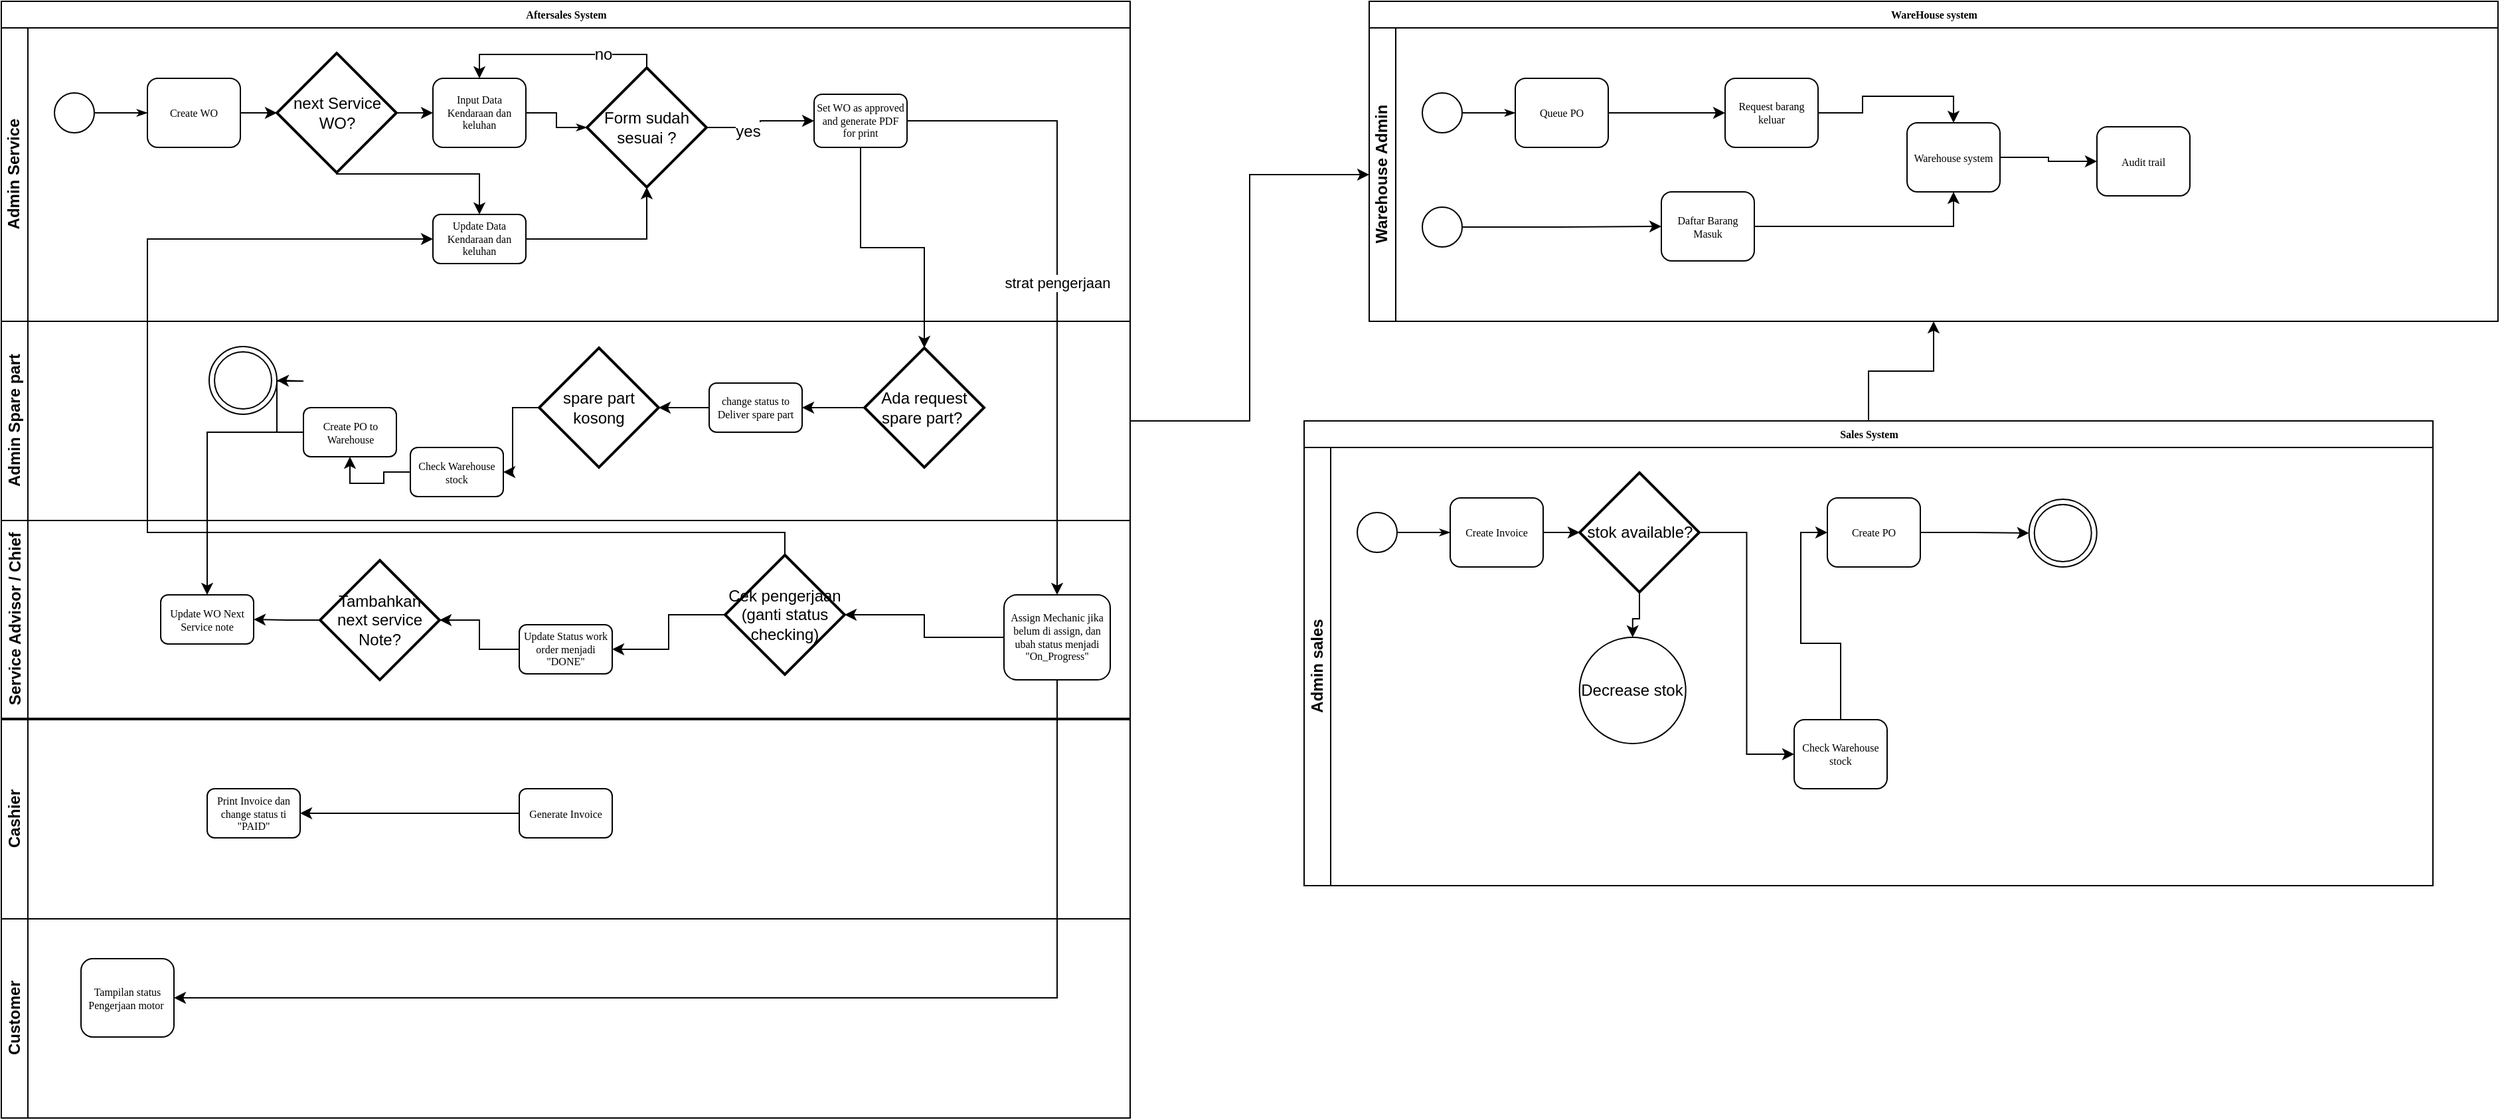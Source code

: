 <mxfile pages="1" version="11.2.3" type="github"><diagram name="Page-1" id="c7488fd3-1785-93aa-aadb-54a6760d102a"><mxGraphModel dx="1038" dy="588" grid="1" gridSize="10" guides="1" tooltips="1" connect="1" arrows="1" fold="1" page="1" pageScale="1" pageWidth="1100" pageHeight="850" background="#ffffff" math="0" shadow="0"><root><mxCell id="0"/><mxCell id="1" parent="0"/><mxCell id="2b4e8129b02d487f-1" value="Aftersales System" style="swimlane;html=1;childLayout=stackLayout;horizontal=1;startSize=20;horizontalStack=0;rounded=0;shadow=0;labelBackgroundColor=none;strokeColor=#000000;strokeWidth=1;fillColor=#ffffff;fontFamily=Verdana;fontSize=8;fontColor=#000000;align=center;" parent="1" vertex="1"><mxGeometry x="180" y="70" width="850" height="841" as="geometry"/></mxCell><mxCell id="sKlVujvYiWTSik_ec8Vi-46" style="edgeStyle=orthogonalEdgeStyle;rounded=0;orthogonalLoop=1;jettySize=auto;html=1;entryX=0.5;entryY=0;entryDx=0;entryDy=0;entryPerimeter=0;" parent="2b4e8129b02d487f-1" source="2b4e8129b02d487f-12" target="sKlVujvYiWTSik_ec8Vi-45" edge="1"><mxGeometry relative="1" as="geometry"/></mxCell><mxCell id="sKlVujvYiWTSik_ec8Vi-65" style="edgeStyle=orthogonalEdgeStyle;rounded=0;orthogonalLoop=1;jettySize=auto;html=1;entryX=0;entryY=0.5;entryDx=0;entryDy=0;exitX=0.5;exitY=0;exitDx=0;exitDy=0;exitPerimeter=0;" parent="2b4e8129b02d487f-1" source="sKlVujvYiWTSik_ec8Vi-61" target="sKlVujvYiWTSik_ec8Vi-54" edge="1"><mxGeometry relative="1" as="geometry"><Array as="points"><mxPoint x="590" y="400"/><mxPoint x="110" y="400"/><mxPoint x="110" y="179"/></Array></mxGeometry></mxCell><mxCell id="2b4e8129b02d487f-2" value="Admin Service" style="swimlane;html=1;startSize=20;horizontal=0;" parent="2b4e8129b02d487f-1" vertex="1"><mxGeometry y="20" width="850" height="221" as="geometry"><mxRectangle y="20" width="680" height="100" as="alternateBounds"/></mxGeometry></mxCell><mxCell id="2b4e8129b02d487f-18" style="edgeStyle=orthogonalEdgeStyle;rounded=0;html=1;labelBackgroundColor=none;startArrow=none;startFill=0;startSize=5;endArrow=classicThin;endFill=1;endSize=5;jettySize=auto;orthogonalLoop=1;strokeColor=#000000;strokeWidth=1;fontFamily=Verdana;fontSize=8;fontColor=#000000;entryX=0;entryY=0.5;entryDx=0;entryDy=0;" parent="2b4e8129b02d487f-2" source="2b4e8129b02d487f-5" target="sKlVujvYiWTSik_ec8Vi-68" edge="1"><mxGeometry relative="1" as="geometry"><mxPoint x="170" y="64" as="targetPoint"/></mxGeometry></mxCell><mxCell id="2b4e8129b02d487f-5" value="" style="ellipse;whiteSpace=wrap;html=1;rounded=0;shadow=0;labelBackgroundColor=none;strokeColor=#000000;strokeWidth=1;fillColor=#ffffff;fontFamily=Verdana;fontSize=8;fontColor=#000000;align=center;" parent="2b4e8129b02d487f-2" vertex="1"><mxGeometry x="40" y="49" width="30" height="30" as="geometry"/></mxCell><mxCell id="2b4e8129b02d487f-6" value="Input Data Kendaraan dan keluhan" style="rounded=1;whiteSpace=wrap;html=1;shadow=0;labelBackgroundColor=none;strokeColor=#000000;strokeWidth=1;fillColor=#ffffff;fontFamily=Verdana;fontSize=8;fontColor=#000000;align=center;" parent="2b4e8129b02d487f-2" vertex="1"><mxGeometry x="325" y="38" width="70" height="52" as="geometry"/></mxCell><mxCell id="2b4e8129b02d487f-12" value="Set WO as approved and generate PDF for print" style="rounded=1;whiteSpace=wrap;html=1;shadow=0;labelBackgroundColor=none;strokeColor=#000000;strokeWidth=1;fillColor=#ffffff;fontFamily=Verdana;fontSize=8;fontColor=#000000;align=center;" parent="2b4e8129b02d487f-2" vertex="1"><mxGeometry x="612" y="50" width="70" height="40" as="geometry"/></mxCell><mxCell id="2b4e8129b02d487f-24" style="edgeStyle=orthogonalEdgeStyle;rounded=0;html=1;labelBackgroundColor=none;startArrow=none;startFill=0;startSize=5;endArrow=classicThin;endFill=1;endSize=5;jettySize=auto;orthogonalLoop=1;strokeColor=#000000;strokeWidth=1;fontFamily=Verdana;fontSize=8;fontColor=#000000;entryX=0;entryY=0.5;entryDx=0;entryDy=0;entryPerimeter=0;" parent="2b4e8129b02d487f-2" source="2b4e8129b02d487f-6" target="sKlVujvYiWTSik_ec8Vi-33" edge="1"><mxGeometry relative="1" as="geometry"><mxPoint x="425" y="100" as="targetPoint"/></mxGeometry></mxCell><mxCell id="sKlVujvYiWTSik_ec8Vi-34" style="edgeStyle=orthogonalEdgeStyle;rounded=0;orthogonalLoop=1;jettySize=auto;html=1;entryX=0.5;entryY=0;entryDx=0;entryDy=0;exitX=0.5;exitY=0;exitDx=0;exitDy=0;exitPerimeter=0;" parent="2b4e8129b02d487f-2" source="sKlVujvYiWTSik_ec8Vi-33" target="2b4e8129b02d487f-6" edge="1"><mxGeometry relative="1" as="geometry"><Array as="points"><mxPoint x="486" y="20"/><mxPoint x="360" y="20"/></Array></mxGeometry></mxCell><mxCell id="sKlVujvYiWTSik_ec8Vi-35" value="no" style="text;html=1;resizable=0;points=[];align=center;verticalAlign=middle;labelBackgroundColor=#ffffff;" parent="sKlVujvYiWTSik_ec8Vi-34" vertex="1" connectable="0"><mxGeometry x="-0.443" relative="1" as="geometry"><mxPoint as="offset"/></mxGeometry></mxCell><mxCell id="sKlVujvYiWTSik_ec8Vi-36" style="edgeStyle=orthogonalEdgeStyle;rounded=0;orthogonalLoop=1;jettySize=auto;html=1;entryX=0;entryY=0.5;entryDx=0;entryDy=0;" parent="2b4e8129b02d487f-2" source="sKlVujvYiWTSik_ec8Vi-33" target="2b4e8129b02d487f-12" edge="1"><mxGeometry relative="1" as="geometry"/></mxCell><mxCell id="sKlVujvYiWTSik_ec8Vi-37" value="yes" style="text;html=1;resizable=0;points=[];align=center;verticalAlign=middle;labelBackgroundColor=#ffffff;" parent="sKlVujvYiWTSik_ec8Vi-36" vertex="1" connectable="0"><mxGeometry x="-0.289" y="-3" relative="1" as="geometry"><mxPoint as="offset"/></mxGeometry></mxCell><mxCell id="sKlVujvYiWTSik_ec8Vi-33" value="Form sudah sesuai ?" style="strokeWidth=2;html=1;shape=mxgraph.flowchart.decision;whiteSpace=wrap;" parent="2b4e8129b02d487f-2" vertex="1"><mxGeometry x="441" y="30" width="90" height="90" as="geometry"/></mxCell><mxCell id="sKlVujvYiWTSik_ec8Vi-55" style="edgeStyle=orthogonalEdgeStyle;rounded=0;orthogonalLoop=1;jettySize=auto;html=1;entryX=0.5;entryY=1;entryDx=0;entryDy=0;entryPerimeter=0;" parent="2b4e8129b02d487f-2" source="sKlVujvYiWTSik_ec8Vi-54" target="sKlVujvYiWTSik_ec8Vi-33" edge="1"><mxGeometry relative="1" as="geometry"/></mxCell><mxCell id="sKlVujvYiWTSik_ec8Vi-54" value="Update Data Kendaraan dan keluhan" style="rounded=1;whiteSpace=wrap;html=1;shadow=0;labelBackgroundColor=none;strokeColor=#000000;strokeWidth=1;fillColor=#ffffff;fontFamily=Verdana;fontSize=8;fontColor=#000000;align=center;" parent="2b4e8129b02d487f-2" vertex="1"><mxGeometry x="325" y="140.5" width="70" height="37" as="geometry"/></mxCell><mxCell id="sKlVujvYiWTSik_ec8Vi-70" value="" style="edgeStyle=orthogonalEdgeStyle;rounded=0;orthogonalLoop=1;jettySize=auto;html=1;" parent="2b4e8129b02d487f-2" source="sKlVujvYiWTSik_ec8Vi-68" target="sKlVujvYiWTSik_ec8Vi-69" edge="1"><mxGeometry relative="1" as="geometry"/></mxCell><mxCell id="sKlVujvYiWTSik_ec8Vi-68" value="Create WO" style="rounded=1;whiteSpace=wrap;html=1;shadow=0;labelBackgroundColor=none;strokeColor=#000000;strokeWidth=1;fillColor=#ffffff;fontFamily=Verdana;fontSize=8;fontColor=#000000;align=center;" parent="2b4e8129b02d487f-2" vertex="1"><mxGeometry x="110" y="38" width="70" height="52" as="geometry"/></mxCell><mxCell id="sKlVujvYiWTSik_ec8Vi-71" style="edgeStyle=orthogonalEdgeStyle;rounded=0;orthogonalLoop=1;jettySize=auto;html=1;" parent="2b4e8129b02d487f-2" source="sKlVujvYiWTSik_ec8Vi-69" target="sKlVujvYiWTSik_ec8Vi-54" edge="1"><mxGeometry relative="1" as="geometry"><Array as="points"><mxPoint x="253" y="110"/><mxPoint x="360" y="110"/></Array></mxGeometry></mxCell><mxCell id="sKlVujvYiWTSik_ec8Vi-72" value="" style="edgeStyle=orthogonalEdgeStyle;rounded=0;orthogonalLoop=1;jettySize=auto;html=1;" parent="2b4e8129b02d487f-2" source="sKlVujvYiWTSik_ec8Vi-69" target="2b4e8129b02d487f-6" edge="1"><mxGeometry relative="1" as="geometry"/></mxCell><mxCell id="sKlVujvYiWTSik_ec8Vi-69" value="next Service WO?" style="strokeWidth=2;html=1;shape=mxgraph.flowchart.decision;whiteSpace=wrap;" parent="2b4e8129b02d487f-2" vertex="1"><mxGeometry x="207.5" y="19" width="90" height="90" as="geometry"/></mxCell><mxCell id="2b4e8129b02d487f-3" value="Admin Spare part" style="swimlane;html=1;startSize=20;horizontal=0;" parent="2b4e8129b02d487f-1" vertex="1"><mxGeometry y="241" width="850" height="150" as="geometry"/></mxCell><mxCell id="sKlVujvYiWTSik_ec8Vi-48" style="edgeStyle=orthogonalEdgeStyle;rounded=0;orthogonalLoop=1;jettySize=auto;html=1;entryX=1;entryY=0.5;entryDx=0;entryDy=0;" parent="2b4e8129b02d487f-3" source="sKlVujvYiWTSik_ec8Vi-45" target="sKlVujvYiWTSik_ec8Vi-47" edge="1"><mxGeometry relative="1" as="geometry"/></mxCell><mxCell id="sKlVujvYiWTSik_ec8Vi-45" value="Ada request spare part?&amp;nbsp;" style="strokeWidth=2;html=1;shape=mxgraph.flowchart.decision;whiteSpace=wrap;" parent="2b4e8129b02d487f-3" vertex="1"><mxGeometry x="650" y="20" width="90" height="90" as="geometry"/></mxCell><mxCell id="sKlVujvYiWTSik_ec8Vi-51" style="edgeStyle=orthogonalEdgeStyle;rounded=0;orthogonalLoop=1;jettySize=auto;html=1;" parent="2b4e8129b02d487f-3" source="sKlVujvYiWTSik_ec8Vi-47" target="sKlVujvYiWTSik_ec8Vi-50" edge="1"><mxGeometry relative="1" as="geometry"/></mxCell><mxCell id="sKlVujvYiWTSik_ec8Vi-47" value="change status to Deliver spare part" style="rounded=1;whiteSpace=wrap;html=1;shadow=0;labelBackgroundColor=none;strokeColor=#000000;strokeWidth=1;fillColor=#ffffff;fontFamily=Verdana;fontSize=8;fontColor=#000000;align=center;" parent="2b4e8129b02d487f-3" vertex="1"><mxGeometry x="533" y="46.5" width="70" height="37" as="geometry"/></mxCell><mxCell id="sKlVujvYiWTSik_ec8Vi-53" value="" style="edgeStyle=orthogonalEdgeStyle;rounded=0;orthogonalLoop=1;jettySize=auto;html=1;entryX=1;entryY=0.5;entryDx=0;entryDy=0;" parent="2b4e8129b02d487f-3" source="sKlVujvYiWTSik_ec8Vi-50" target="ZS2-wASsMyBvA8RQc7fm-60" edge="1"><mxGeometry relative="1" as="geometry"/></mxCell><mxCell id="sKlVujvYiWTSik_ec8Vi-50" value="spare part kosong" style="strokeWidth=2;html=1;shape=mxgraph.flowchart.decision;whiteSpace=wrap;" parent="2b4e8129b02d487f-3" vertex="1"><mxGeometry x="405" y="20" width="90" height="90" as="geometry"/></mxCell><mxCell id="sKlVujvYiWTSik_ec8Vi-67" value="" style="edgeStyle=orthogonalEdgeStyle;rounded=0;orthogonalLoop=1;jettySize=auto;html=1;entryX=1;entryY=0.5;entryDx=0;entryDy=0;" parent="2b4e8129b02d487f-3" source="sKlVujvYiWTSik_ec8Vi-52" target="sKlVujvYiWTSik_ec8Vi-66" edge="1"><mxGeometry relative="1" as="geometry"/></mxCell><mxCell id="sKlVujvYiWTSik_ec8Vi-52" value="Create PO to Warehouse" style="rounded=1;whiteSpace=wrap;html=1;shadow=0;labelBackgroundColor=none;strokeColor=#000000;strokeWidth=1;fillColor=#ffffff;fontFamily=Verdana;fontSize=8;fontColor=#000000;align=center;" parent="2b4e8129b02d487f-3" vertex="1"><mxGeometry x="227.5" y="65.0" width="70" height="37" as="geometry"/></mxCell><mxCell id="sKlVujvYiWTSik_ec8Vi-66" value="" style="ellipse;shape=doubleEllipse;whiteSpace=wrap;html=1;aspect=fixed;" parent="2b4e8129b02d487f-3" vertex="1"><mxGeometry x="156.5" y="19" width="51" height="51" as="geometry"/></mxCell><mxCell id="ZS2-wASsMyBvA8RQc7fm-61" style="edgeStyle=orthogonalEdgeStyle;rounded=0;orthogonalLoop=1;jettySize=auto;html=1;entryX=0.5;entryY=1;entryDx=0;entryDy=0;" edge="1" parent="2b4e8129b02d487f-3" source="ZS2-wASsMyBvA8RQc7fm-60" target="sKlVujvYiWTSik_ec8Vi-52"><mxGeometry relative="1" as="geometry"/></mxCell><mxCell id="ZS2-wASsMyBvA8RQc7fm-60" value="Check Warehouse stock" style="rounded=1;whiteSpace=wrap;html=1;shadow=0;labelBackgroundColor=none;strokeColor=#000000;strokeWidth=1;fillColor=#ffffff;fontFamily=Verdana;fontSize=8;fontColor=#000000;align=center;" vertex="1" parent="2b4e8129b02d487f-3"><mxGeometry x="308" y="95.0" width="70" height="37" as="geometry"/></mxCell><mxCell id="2b4e8129b02d487f-4" value="Service Advisor / Chief" style="swimlane;html=1;startSize=20;horizontal=0;" parent="2b4e8129b02d487f-1" vertex="1"><mxGeometry y="391" width="850" height="149" as="geometry"/></mxCell><mxCell id="5Vv4vmspSaX9HJv2Tk1Z-2" style="edgeStyle=orthogonalEdgeStyle;rounded=0;orthogonalLoop=1;jettySize=auto;html=1;entryX=1;entryY=0.5;entryDx=0;entryDy=0;entryPerimeter=0;" parent="2b4e8129b02d487f-4" source="sKlVujvYiWTSik_ec8Vi-56" target="5Vv4vmspSaX9HJv2Tk1Z-1" edge="1"><mxGeometry relative="1" as="geometry"/></mxCell><mxCell id="sKlVujvYiWTSik_ec8Vi-56" value="Update Status work order menjadi &quot;DONE&quot;" style="rounded=1;whiteSpace=wrap;html=1;shadow=0;labelBackgroundColor=none;strokeColor=#000000;strokeWidth=1;fillColor=#ffffff;fontFamily=Verdana;fontSize=8;fontColor=#000000;align=center;" parent="2b4e8129b02d487f-4" vertex="1"><mxGeometry x="390" y="78.5" width="70" height="37" as="geometry"/></mxCell><mxCell id="sKlVujvYiWTSik_ec8Vi-62" style="edgeStyle=orthogonalEdgeStyle;rounded=0;orthogonalLoop=1;jettySize=auto;html=1;entryX=1;entryY=0.5;entryDx=0;entryDy=0;entryPerimeter=0;" parent="2b4e8129b02d487f-4" source="sKlVujvYiWTSik_ec8Vi-59" target="sKlVujvYiWTSik_ec8Vi-61" edge="1"><mxGeometry relative="1" as="geometry"/></mxCell><mxCell id="ZS2-wASsMyBvA8RQc7fm-74" style="edgeStyle=orthogonalEdgeStyle;rounded=0;orthogonalLoop=1;jettySize=auto;html=1;entryX=1;entryY=0.5;entryDx=0;entryDy=0;" edge="1" parent="2b4e8129b02d487f-4" source="sKlVujvYiWTSik_ec8Vi-59" target="GA0qA8pSkNbMVC5iDy-4-4"><mxGeometry relative="1" as="geometry"><Array as="points"><mxPoint x="795" y="360"/></Array></mxGeometry></mxCell><mxCell id="sKlVujvYiWTSik_ec8Vi-59" value="Assign Mechanic jika belum di assign, dan ubah status menjadi &quot;On_Progress&quot;" style="rounded=1;whiteSpace=wrap;html=1;shadow=0;labelBackgroundColor=none;strokeColor=#000000;strokeWidth=1;fillColor=#ffffff;fontFamily=Verdana;fontSize=8;fontColor=#000000;align=center;" parent="2b4e8129b02d487f-4" vertex="1"><mxGeometry x="755" y="56" width="80" height="64" as="geometry"/></mxCell><mxCell id="sKlVujvYiWTSik_ec8Vi-64" value="" style="edgeStyle=orthogonalEdgeStyle;rounded=0;orthogonalLoop=1;jettySize=auto;html=1;entryX=1;entryY=0.5;entryDx=0;entryDy=0;" parent="2b4e8129b02d487f-4" source="sKlVujvYiWTSik_ec8Vi-61" target="sKlVujvYiWTSik_ec8Vi-56" edge="1"><mxGeometry relative="1" as="geometry"><mxPoint x="465" y="71" as="targetPoint"/></mxGeometry></mxCell><mxCell id="sKlVujvYiWTSik_ec8Vi-61" value="Cek pengerjaan (ganti status checking)" style="strokeWidth=2;html=1;shape=mxgraph.flowchart.decision;whiteSpace=wrap;" parent="2b4e8129b02d487f-4" vertex="1"><mxGeometry x="545" y="26" width="90" height="90" as="geometry"/></mxCell><mxCell id="5Vv4vmspSaX9HJv2Tk1Z-4" style="edgeStyle=orthogonalEdgeStyle;rounded=0;orthogonalLoop=1;jettySize=auto;html=1;entryX=1;entryY=0.5;entryDx=0;entryDy=0;" parent="2b4e8129b02d487f-4" source="5Vv4vmspSaX9HJv2Tk1Z-1" target="5Vv4vmspSaX9HJv2Tk1Z-3" edge="1"><mxGeometry relative="1" as="geometry"/></mxCell><mxCell id="5Vv4vmspSaX9HJv2Tk1Z-1" value="Tambahkan next service Note?" style="strokeWidth=2;html=1;shape=mxgraph.flowchart.decision;whiteSpace=wrap;" parent="2b4e8129b02d487f-4" vertex="1"><mxGeometry x="240" y="30" width="90" height="90" as="geometry"/></mxCell><mxCell id="5Vv4vmspSaX9HJv2Tk1Z-3" value="Update WO Next Service note" style="rounded=1;whiteSpace=wrap;html=1;shadow=0;labelBackgroundColor=none;strokeColor=#000000;strokeWidth=1;fillColor=#ffffff;fontFamily=Verdana;fontSize=8;fontColor=#000000;align=center;" parent="2b4e8129b02d487f-4" vertex="1"><mxGeometry x="120" y="56" width="70" height="37" as="geometry"/></mxCell><mxCell id="5Vv4vmspSaX9HJv2Tk1Z-8" value="Customer" style="swimlane;html=1;startSize=20;horizontal=0;" parent="2b4e8129b02d487f-4" vertex="1"><mxGeometry y="300" width="850" height="150" as="geometry"/></mxCell><mxCell id="GA0qA8pSkNbMVC5iDy-4-4" value="Tampilan status Pengerjaan motor&amp;nbsp;" style="rounded=1;whiteSpace=wrap;html=1;shadow=0;labelBackgroundColor=none;strokeColor=#000000;strokeWidth=1;fillColor=#ffffff;fontFamily=Verdana;fontSize=8;fontColor=#000000;align=center;" parent="5Vv4vmspSaX9HJv2Tk1Z-8" vertex="1"><mxGeometry x="60" y="30" width="70" height="59" as="geometry"/></mxCell><mxCell id="ZS2-wASsMyBvA8RQc7fm-67" value="Cashier" style="swimlane;html=1;startSize=20;horizontal=0;" vertex="1" parent="2b4e8129b02d487f-4"><mxGeometry y="150" width="850" height="150" as="geometry"/></mxCell><mxCell id="ZS2-wASsMyBvA8RQc7fm-68" value="Generate Invoice" style="rounded=1;whiteSpace=wrap;html=1;shadow=0;labelBackgroundColor=none;strokeColor=#000000;strokeWidth=1;fillColor=#ffffff;fontFamily=Verdana;fontSize=8;fontColor=#000000;align=center;" vertex="1" parent="ZS2-wASsMyBvA8RQc7fm-67"><mxGeometry x="390" y="52" width="70" height="37" as="geometry"/></mxCell><mxCell id="ZS2-wASsMyBvA8RQc7fm-69" value="Print Invoice dan change status ti &quot;PAID&quot;" style="rounded=1;whiteSpace=wrap;html=1;shadow=0;labelBackgroundColor=none;strokeColor=#000000;strokeWidth=1;fillColor=#ffffff;fontFamily=Verdana;fontSize=8;fontColor=#000000;align=center;" vertex="1" parent="ZS2-wASsMyBvA8RQc7fm-67"><mxGeometry x="155" y="52" width="70" height="37" as="geometry"/></mxCell><mxCell id="ZS2-wASsMyBvA8RQc7fm-70" style="edgeStyle=orthogonalEdgeStyle;rounded=0;orthogonalLoop=1;jettySize=auto;html=1;exitX=0;exitY=0.5;exitDx=0;exitDy=0;entryX=1;entryY=0.5;entryDx=0;entryDy=0;" edge="1" parent="ZS2-wASsMyBvA8RQc7fm-67" source="ZS2-wASsMyBvA8RQc7fm-68" target="ZS2-wASsMyBvA8RQc7fm-69"><mxGeometry relative="1" as="geometry"><mxPoint x="435" y="-24.5" as="sourcePoint"/><mxPoint x="230" y="71" as="targetPoint"/></mxGeometry></mxCell><mxCell id="5Vv4vmspSaX9HJv2Tk1Z-7" style="edgeStyle=orthogonalEdgeStyle;rounded=0;orthogonalLoop=1;jettySize=auto;html=1;entryX=0.5;entryY=0;entryDx=0;entryDy=0;" parent="2b4e8129b02d487f-1" source="sKlVujvYiWTSik_ec8Vi-52" target="5Vv4vmspSaX9HJv2Tk1Z-3" edge="1"><mxGeometry relative="1" as="geometry"/></mxCell><mxCell id="sKlVujvYiWTSik_ec8Vi-57" value="strat pengerjaan" style="edgeStyle=orthogonalEdgeStyle;rounded=0;orthogonalLoop=1;jettySize=auto;html=1;entryX=0.5;entryY=0;entryDx=0;entryDy=0;" parent="2b4e8129b02d487f-1" source="2b4e8129b02d487f-12" target="sKlVujvYiWTSik_ec8Vi-59" edge="1"><mxGeometry relative="1" as="geometry"><mxPoint x="785" y="124" as="targetPoint"/></mxGeometry></mxCell><mxCell id="GA0qA8pSkNbMVC5iDy-4-5" value="WareHouse system" style="swimlane;html=1;childLayout=stackLayout;horizontal=1;startSize=20;horizontalStack=0;rounded=0;shadow=0;labelBackgroundColor=none;strokeColor=#000000;strokeWidth=1;fillColor=#ffffff;fontFamily=Verdana;fontSize=8;fontColor=#000000;align=center;" parent="1" vertex="1"><mxGeometry x="1210" y="70" width="850" height="241" as="geometry"/></mxCell><mxCell id="GA0qA8pSkNbMVC5iDy-4-9" value="Warehouse Admin" style="swimlane;html=1;startSize=20;horizontal=0;" parent="GA0qA8pSkNbMVC5iDy-4-5" vertex="1"><mxGeometry y="20" width="850" height="221" as="geometry"><mxRectangle y="20" width="680" height="100" as="alternateBounds"/></mxGeometry></mxCell><mxCell id="GA0qA8pSkNbMVC5iDy-4-10" style="edgeStyle=orthogonalEdgeStyle;rounded=0;html=1;labelBackgroundColor=none;startArrow=none;startFill=0;startSize=5;endArrow=classicThin;endFill=1;endSize=5;jettySize=auto;orthogonalLoop=1;strokeColor=#000000;strokeWidth=1;fontFamily=Verdana;fontSize=8;fontColor=#000000;entryX=0;entryY=0.5;entryDx=0;entryDy=0;" parent="GA0qA8pSkNbMVC5iDy-4-9" source="GA0qA8pSkNbMVC5iDy-4-11" target="GA0qA8pSkNbMVC5iDy-4-25" edge="1"><mxGeometry relative="1" as="geometry"><mxPoint x="170" y="64" as="targetPoint"/></mxGeometry></mxCell><mxCell id="GA0qA8pSkNbMVC5iDy-4-11" value="" style="ellipse;whiteSpace=wrap;html=1;rounded=0;shadow=0;labelBackgroundColor=none;strokeColor=#000000;strokeWidth=1;fillColor=#ffffff;fontFamily=Verdana;fontSize=8;fontColor=#000000;align=center;" parent="GA0qA8pSkNbMVC5iDy-4-9" vertex="1"><mxGeometry x="40" y="49" width="30" height="30" as="geometry"/></mxCell><mxCell id="ZS2-wASsMyBvA8RQc7fm-63" style="edgeStyle=orthogonalEdgeStyle;rounded=0;orthogonalLoop=1;jettySize=auto;html=1;entryX=0.5;entryY=0;entryDx=0;entryDy=0;" edge="1" parent="GA0qA8pSkNbMVC5iDy-4-9" source="GA0qA8pSkNbMVC5iDy-4-12" target="ZS2-wASsMyBvA8RQc7fm-62"><mxGeometry relative="1" as="geometry"/></mxCell><mxCell id="GA0qA8pSkNbMVC5iDy-4-12" value="Request barang keluar" style="rounded=1;whiteSpace=wrap;html=1;shadow=0;labelBackgroundColor=none;strokeColor=#000000;strokeWidth=1;fillColor=#ffffff;fontFamily=Verdana;fontSize=8;fontColor=#000000;align=center;" parent="GA0qA8pSkNbMVC5iDy-4-9" vertex="1"><mxGeometry x="268" y="38" width="70" height="52" as="geometry"/></mxCell><mxCell id="GA0qA8pSkNbMVC5iDy-4-24" value="" style="edgeStyle=orthogonalEdgeStyle;rounded=0;orthogonalLoop=1;jettySize=auto;html=1;entryX=0;entryY=0.5;entryDx=0;entryDy=0;" parent="GA0qA8pSkNbMVC5iDy-4-9" source="GA0qA8pSkNbMVC5iDy-4-25" target="GA0qA8pSkNbMVC5iDy-4-12" edge="1"><mxGeometry relative="1" as="geometry"><mxPoint x="207.5" y="64" as="targetPoint"/></mxGeometry></mxCell><mxCell id="GA0qA8pSkNbMVC5iDy-4-25" value="Queue PO" style="rounded=1;whiteSpace=wrap;html=1;shadow=0;labelBackgroundColor=none;strokeColor=#000000;strokeWidth=1;fillColor=#ffffff;fontFamily=Verdana;fontSize=8;fontColor=#000000;align=center;" parent="GA0qA8pSkNbMVC5iDy-4-9" vertex="1"><mxGeometry x="110" y="38" width="70" height="52" as="geometry"/></mxCell><mxCell id="ZS2-wASsMyBvA8RQc7fm-3" style="edgeStyle=orthogonalEdgeStyle;rounded=0;orthogonalLoop=1;jettySize=auto;html=1;" edge="1" parent="GA0qA8pSkNbMVC5iDy-4-9" source="ZS2-wASsMyBvA8RQc7fm-1" target="ZS2-wASsMyBvA8RQc7fm-2"><mxGeometry relative="1" as="geometry"/></mxCell><mxCell id="ZS2-wASsMyBvA8RQc7fm-1" value="" style="ellipse;whiteSpace=wrap;html=1;rounded=0;shadow=0;labelBackgroundColor=none;strokeColor=#000000;strokeWidth=1;fillColor=#ffffff;fontFamily=Verdana;fontSize=8;fontColor=#000000;align=center;" vertex="1" parent="GA0qA8pSkNbMVC5iDy-4-9"><mxGeometry x="40" y="135" width="30" height="30" as="geometry"/></mxCell><mxCell id="ZS2-wASsMyBvA8RQc7fm-64" style="edgeStyle=orthogonalEdgeStyle;rounded=0;orthogonalLoop=1;jettySize=auto;html=1;entryX=0.5;entryY=1;entryDx=0;entryDy=0;" edge="1" parent="GA0qA8pSkNbMVC5iDy-4-9" source="ZS2-wASsMyBvA8RQc7fm-2" target="ZS2-wASsMyBvA8RQc7fm-62"><mxGeometry relative="1" as="geometry"/></mxCell><mxCell id="ZS2-wASsMyBvA8RQc7fm-2" value="Daftar Barang Masuk" style="rounded=1;whiteSpace=wrap;html=1;shadow=0;labelBackgroundColor=none;strokeColor=#000000;strokeWidth=1;fillColor=#ffffff;fontFamily=Verdana;fontSize=8;fontColor=#000000;align=center;" vertex="1" parent="GA0qA8pSkNbMVC5iDy-4-9"><mxGeometry x="220" y="123.5" width="70" height="52" as="geometry"/></mxCell><mxCell id="ZS2-wASsMyBvA8RQc7fm-66" style="edgeStyle=orthogonalEdgeStyle;rounded=0;orthogonalLoop=1;jettySize=auto;html=1;" edge="1" parent="GA0qA8pSkNbMVC5iDy-4-9" source="ZS2-wASsMyBvA8RQc7fm-62" target="ZS2-wASsMyBvA8RQc7fm-65"><mxGeometry relative="1" as="geometry"/></mxCell><mxCell id="ZS2-wASsMyBvA8RQc7fm-62" value="Warehouse system" style="rounded=1;whiteSpace=wrap;html=1;shadow=0;labelBackgroundColor=none;strokeColor=#000000;strokeWidth=1;fillColor=#ffffff;fontFamily=Verdana;fontSize=8;fontColor=#000000;align=center;" vertex="1" parent="GA0qA8pSkNbMVC5iDy-4-9"><mxGeometry x="405" y="71.5" width="70" height="52" as="geometry"/></mxCell><mxCell id="ZS2-wASsMyBvA8RQc7fm-65" value="Audit trail" style="rounded=1;whiteSpace=wrap;html=1;shadow=0;labelBackgroundColor=none;strokeColor=#000000;strokeWidth=1;fillColor=#ffffff;fontFamily=Verdana;fontSize=8;fontColor=#000000;align=center;" vertex="1" parent="GA0qA8pSkNbMVC5iDy-4-9"><mxGeometry x="548" y="74.5" width="70" height="52" as="geometry"/></mxCell><mxCell id="GA0qA8pSkNbMVC5iDy-4-50" style="edgeStyle=orthogonalEdgeStyle;rounded=0;orthogonalLoop=1;jettySize=auto;html=1;" parent="1" source="2b4e8129b02d487f-3" target="GA0qA8pSkNbMVC5iDy-4-9" edge="1"><mxGeometry relative="1" as="geometry"/></mxCell><mxCell id="ZS2-wASsMyBvA8RQc7fm-4" value="Sales System" style="swimlane;html=1;childLayout=stackLayout;horizontal=1;startSize=20;horizontalStack=0;rounded=0;shadow=0;labelBackgroundColor=none;strokeColor=#000000;strokeWidth=1;fillColor=#ffffff;fontFamily=Verdana;fontSize=8;fontColor=#000000;align=center;" vertex="1" parent="1"><mxGeometry x="1161" y="386" width="850" height="350" as="geometry"/></mxCell><mxCell id="ZS2-wASsMyBvA8RQc7fm-8" value="Admin sales" style="swimlane;html=1;startSize=20;horizontal=0;" vertex="1" parent="ZS2-wASsMyBvA8RQc7fm-4"><mxGeometry y="20" width="850" height="330" as="geometry"><mxRectangle y="20" width="680" height="100" as="alternateBounds"/></mxGeometry></mxCell><mxCell id="ZS2-wASsMyBvA8RQc7fm-9" style="edgeStyle=orthogonalEdgeStyle;rounded=0;html=1;labelBackgroundColor=none;startArrow=none;startFill=0;startSize=5;endArrow=classicThin;endFill=1;endSize=5;jettySize=auto;orthogonalLoop=1;strokeColor=#000000;strokeWidth=1;fontFamily=Verdana;fontSize=8;fontColor=#000000;entryX=0;entryY=0.5;entryDx=0;entryDy=0;" edge="1" parent="ZS2-wASsMyBvA8RQc7fm-8" source="ZS2-wASsMyBvA8RQc7fm-10" target="ZS2-wASsMyBvA8RQc7fm-24"><mxGeometry relative="1" as="geometry"><mxPoint x="170" y="64" as="targetPoint"/></mxGeometry></mxCell><mxCell id="ZS2-wASsMyBvA8RQc7fm-10" value="" style="ellipse;whiteSpace=wrap;html=1;rounded=0;shadow=0;labelBackgroundColor=none;strokeColor=#000000;strokeWidth=1;fillColor=#ffffff;fontFamily=Verdana;fontSize=8;fontColor=#000000;align=center;" vertex="1" parent="ZS2-wASsMyBvA8RQc7fm-8"><mxGeometry x="40" y="49" width="30" height="30" as="geometry"/></mxCell><mxCell id="ZS2-wASsMyBvA8RQc7fm-23" value="" style="edgeStyle=orthogonalEdgeStyle;rounded=0;orthogonalLoop=1;jettySize=auto;html=1;" edge="1" parent="ZS2-wASsMyBvA8RQc7fm-8" source="ZS2-wASsMyBvA8RQc7fm-24" target="ZS2-wASsMyBvA8RQc7fm-27"><mxGeometry relative="1" as="geometry"/></mxCell><mxCell id="ZS2-wASsMyBvA8RQc7fm-52" value="" style="edgeStyle=orthogonalEdgeStyle;rounded=0;orthogonalLoop=1;jettySize=auto;html=1;exitX=0.5;exitY=1;exitDx=0;exitDy=0;exitPerimeter=0;" edge="1" parent="ZS2-wASsMyBvA8RQc7fm-8" source="ZS2-wASsMyBvA8RQc7fm-27" target="ZS2-wASsMyBvA8RQc7fm-51"><mxGeometry relative="1" as="geometry"/></mxCell><mxCell id="ZS2-wASsMyBvA8RQc7fm-24" value="Create Invoice" style="rounded=1;whiteSpace=wrap;html=1;shadow=0;labelBackgroundColor=none;strokeColor=#000000;strokeWidth=1;fillColor=#ffffff;fontFamily=Verdana;fontSize=8;fontColor=#000000;align=center;" vertex="1" parent="ZS2-wASsMyBvA8RQc7fm-8"><mxGeometry x="110" y="38" width="70" height="52" as="geometry"/></mxCell><mxCell id="ZS2-wASsMyBvA8RQc7fm-54" value="" style="edgeStyle=orthogonalEdgeStyle;rounded=0;orthogonalLoop=1;jettySize=auto;html=1;entryX=0;entryY=0.5;entryDx=0;entryDy=0;" edge="1" parent="ZS2-wASsMyBvA8RQc7fm-8" source="ZS2-wASsMyBvA8RQc7fm-27" target="ZS2-wASsMyBvA8RQc7fm-58"><mxGeometry relative="1" as="geometry"/></mxCell><mxCell id="ZS2-wASsMyBvA8RQc7fm-27" value="stok available?" style="strokeWidth=2;html=1;shape=mxgraph.flowchart.decision;whiteSpace=wrap;" vertex="1" parent="ZS2-wASsMyBvA8RQc7fm-8"><mxGeometry x="207.5" y="19" width="90" height="90" as="geometry"/></mxCell><mxCell id="ZS2-wASsMyBvA8RQc7fm-51" value="Decrease stok" style="ellipse;whiteSpace=wrap;html=1;aspect=fixed;" vertex="1" parent="ZS2-wASsMyBvA8RQc7fm-8"><mxGeometry x="207.357" y="143" width="80" height="80" as="geometry"/></mxCell><mxCell id="ZS2-wASsMyBvA8RQc7fm-56" style="edgeStyle=orthogonalEdgeStyle;rounded=0;orthogonalLoop=1;jettySize=auto;html=1;" edge="1" parent="ZS2-wASsMyBvA8RQc7fm-8" source="ZS2-wASsMyBvA8RQc7fm-53" target="ZS2-wASsMyBvA8RQc7fm-55"><mxGeometry relative="1" as="geometry"/></mxCell><mxCell id="ZS2-wASsMyBvA8RQc7fm-53" value="Create PO" style="rounded=1;whiteSpace=wrap;html=1;shadow=0;labelBackgroundColor=none;strokeColor=#000000;strokeWidth=1;fillColor=#ffffff;fontFamily=Verdana;fontSize=8;fontColor=#000000;align=center;" vertex="1" parent="ZS2-wASsMyBvA8RQc7fm-8"><mxGeometry x="394" y="38" width="70" height="52" as="geometry"/></mxCell><mxCell id="ZS2-wASsMyBvA8RQc7fm-55" value="" style="ellipse;shape=doubleEllipse;whiteSpace=wrap;html=1;aspect=fixed;" vertex="1" parent="ZS2-wASsMyBvA8RQc7fm-8"><mxGeometry x="545.857" y="39" width="51" height="51" as="geometry"/></mxCell><mxCell id="ZS2-wASsMyBvA8RQc7fm-59" style="edgeStyle=orthogonalEdgeStyle;rounded=0;orthogonalLoop=1;jettySize=auto;html=1;entryX=0;entryY=0.5;entryDx=0;entryDy=0;" edge="1" parent="ZS2-wASsMyBvA8RQc7fm-8" source="ZS2-wASsMyBvA8RQc7fm-58" target="ZS2-wASsMyBvA8RQc7fm-53"><mxGeometry relative="1" as="geometry"/></mxCell><mxCell id="ZS2-wASsMyBvA8RQc7fm-58" value="Check Warehouse stock" style="rounded=1;whiteSpace=wrap;html=1;shadow=0;labelBackgroundColor=none;strokeColor=#000000;strokeWidth=1;fillColor=#ffffff;fontFamily=Verdana;fontSize=8;fontColor=#000000;align=center;" vertex="1" parent="ZS2-wASsMyBvA8RQc7fm-8"><mxGeometry x="369" y="205" width="70" height="52" as="geometry"/></mxCell><mxCell id="ZS2-wASsMyBvA8RQc7fm-57" style="edgeStyle=orthogonalEdgeStyle;rounded=0;orthogonalLoop=1;jettySize=auto;html=1;entryX=0.5;entryY=1;entryDx=0;entryDy=0;" edge="1" parent="1" source="ZS2-wASsMyBvA8RQc7fm-4" target="GA0qA8pSkNbMVC5iDy-4-9"><mxGeometry relative="1" as="geometry"><mxPoint x="1040" y="395.714" as="sourcePoint"/><mxPoint x="1220" y="210" as="targetPoint"/></mxGeometry></mxCell></root></mxGraphModel></diagram></mxfile>